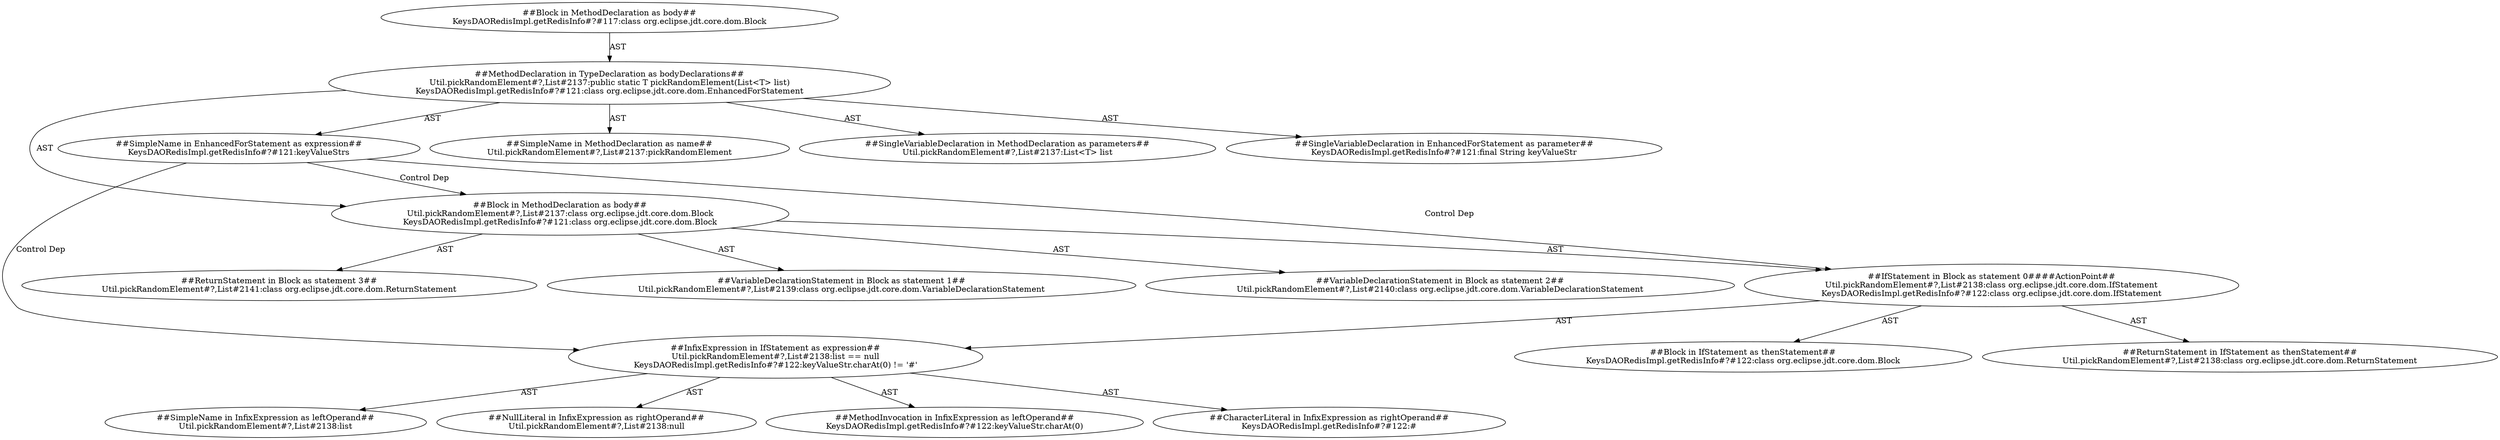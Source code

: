 digraph "Pattern" {
0 [label="##IfStatement in Block as statement 0####ActionPoint##\nUtil.pickRandomElement#?,List#2138:class org.eclipse.jdt.core.dom.IfStatement\nKeysDAORedisImpl.getRedisInfo#?#122:class org.eclipse.jdt.core.dom.IfStatement" shape=ellipse]
1 [label="##Block in MethodDeclaration as body##\nUtil.pickRandomElement#?,List#2137:class org.eclipse.jdt.core.dom.Block\nKeysDAORedisImpl.getRedisInfo#?#121:class org.eclipse.jdt.core.dom.Block" shape=ellipse]
2 [label="##MethodDeclaration in TypeDeclaration as bodyDeclarations##\nUtil.pickRandomElement#?,List#2137:public static T pickRandomElement(List<T> list)\nKeysDAORedisImpl.getRedisInfo#?#121:class org.eclipse.jdt.core.dom.EnhancedForStatement" shape=ellipse]
3 [label="##SimpleName in MethodDeclaration as name##\nUtil.pickRandomElement#?,List#2137:pickRandomElement" shape=ellipse]
4 [label="##SingleVariableDeclaration in MethodDeclaration as parameters##\nUtil.pickRandomElement#?,List#2137:List<T> list" shape=ellipse]
5 [label="##VariableDeclarationStatement in Block as statement 1##\nUtil.pickRandomElement#?,List#2139:class org.eclipse.jdt.core.dom.VariableDeclarationStatement" shape=ellipse]
6 [label="##VariableDeclarationStatement in Block as statement 2##\nUtil.pickRandomElement#?,List#2140:class org.eclipse.jdt.core.dom.VariableDeclarationStatement" shape=ellipse]
7 [label="##ReturnStatement in Block as statement 3##\nUtil.pickRandomElement#?,List#2141:class org.eclipse.jdt.core.dom.ReturnStatement" shape=ellipse]
8 [label="##InfixExpression in IfStatement as expression##\nUtil.pickRandomElement#?,List#2138:list == null\nKeysDAORedisImpl.getRedisInfo#?#122:keyValueStr.charAt(0) != '#'" shape=ellipse]
9 [label="##SimpleName in InfixExpression as leftOperand##\nUtil.pickRandomElement#?,List#2138:list" shape=ellipse]
10 [label="##NullLiteral in InfixExpression as rightOperand##\nUtil.pickRandomElement#?,List#2138:null" shape=ellipse]
11 [label="##ReturnStatement in IfStatement as thenStatement##\nUtil.pickRandomElement#?,List#2138:class org.eclipse.jdt.core.dom.ReturnStatement" shape=ellipse]
12 [label="##Block in MethodDeclaration as body##\nKeysDAORedisImpl.getRedisInfo#?#117:class org.eclipse.jdt.core.dom.Block" shape=ellipse]
13 [label="##SingleVariableDeclaration in EnhancedForStatement as parameter##\nKeysDAORedisImpl.getRedisInfo#?#121:final String keyValueStr" shape=ellipse]
14 [label="##SimpleName in EnhancedForStatement as expression##\nKeysDAORedisImpl.getRedisInfo#?#121:keyValueStrs" shape=ellipse]
15 [label="##MethodInvocation in InfixExpression as leftOperand##\nKeysDAORedisImpl.getRedisInfo#?#122:keyValueStr.charAt(0)" shape=ellipse]
16 [label="##CharacterLiteral in InfixExpression as rightOperand##\nKeysDAORedisImpl.getRedisInfo#?#122:#" shape=ellipse]
17 [label="##Block in IfStatement as thenStatement##\nKeysDAORedisImpl.getRedisInfo#?#122:class org.eclipse.jdt.core.dom.Block" shape=ellipse]
0 -> 8 [label="AST"];
0 -> 11 [label="AST"];
0 -> 17 [label="AST"];
1 -> 0 [label="AST"];
1 -> 5 [label="AST"];
1 -> 6 [label="AST"];
1 -> 7 [label="AST"];
2 -> 1 [label="AST"];
2 -> 3 [label="AST"];
2 -> 4 [label="AST"];
2 -> 13 [label="AST"];
2 -> 14 [label="AST"];
8 -> 9 [label="AST"];
8 -> 10 [label="AST"];
8 -> 15 [label="AST"];
8 -> 16 [label="AST"];
12 -> 2 [label="AST"];
14 -> 1 [label="Control Dep"];
14 -> 8 [label="Control Dep"];
14 -> 0 [label="Control Dep"];
}